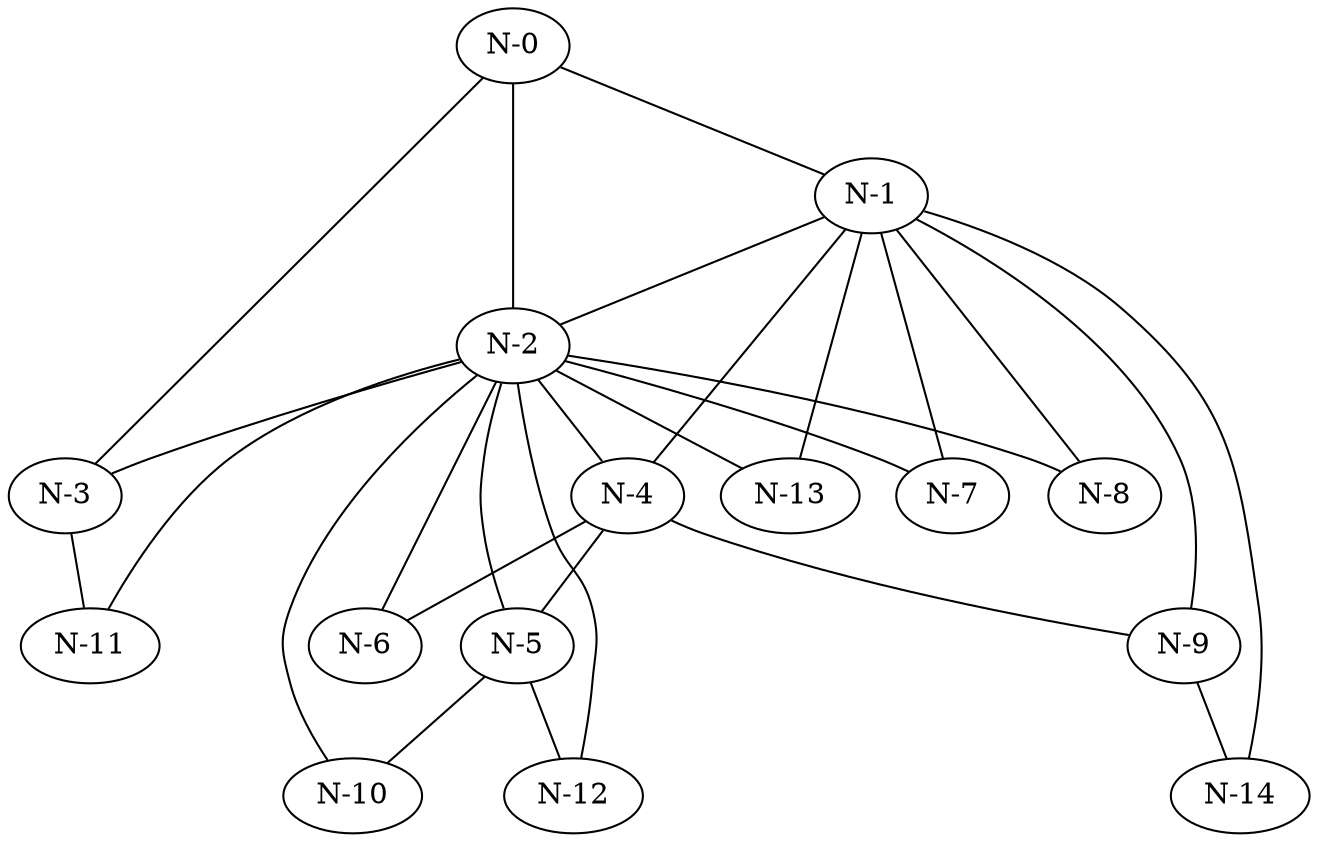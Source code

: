 graph G {
    "N-0" -- "N-1";
    "N-0" -- "N-2";
    "N-0" -- "N-3";
    "N-1" -- "N-2";
    "N-1" -- "N-4";
    "N-1" -- "N-7";
    "N-1" -- "N-8";
    "N-1" -- "N-9";
    "N-1" -- "N-13";
    "N-1" -- "N-14";
    "N-2" -- "N-3";
    "N-2" -- "N-4";
    "N-2" -- "N-5";
    "N-2" -- "N-6";
    "N-2" -- "N-7";
    "N-2" -- "N-8";
    "N-2" -- "N-10";
    "N-2" -- "N-11";
    "N-2" -- "N-12";
    "N-2" -- "N-13";
    "N-3" -- "N-11";
    "N-4" -- "N-5";
    "N-4" -- "N-6";
    "N-4" -- "N-9";
    "N-5" -- "N-10";
    "N-5" -- "N-12";
    "N-9" -- "N-14";
}
